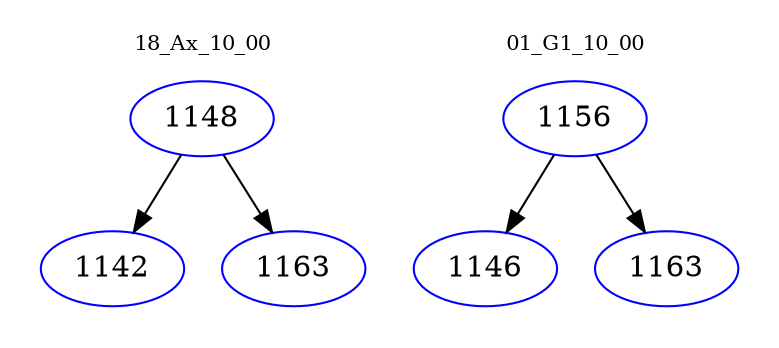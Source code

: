 digraph{
subgraph cluster_0 {
color = white
label = "18_Ax_10_00";
fontsize=10;
T0_1148 [label="1148", color="blue"]
T0_1148 -> T0_1142 [color="black"]
T0_1142 [label="1142", color="blue"]
T0_1148 -> T0_1163 [color="black"]
T0_1163 [label="1163", color="blue"]
}
subgraph cluster_1 {
color = white
label = "01_G1_10_00";
fontsize=10;
T1_1156 [label="1156", color="blue"]
T1_1156 -> T1_1146 [color="black"]
T1_1146 [label="1146", color="blue"]
T1_1156 -> T1_1163 [color="black"]
T1_1163 [label="1163", color="blue"]
}
}
